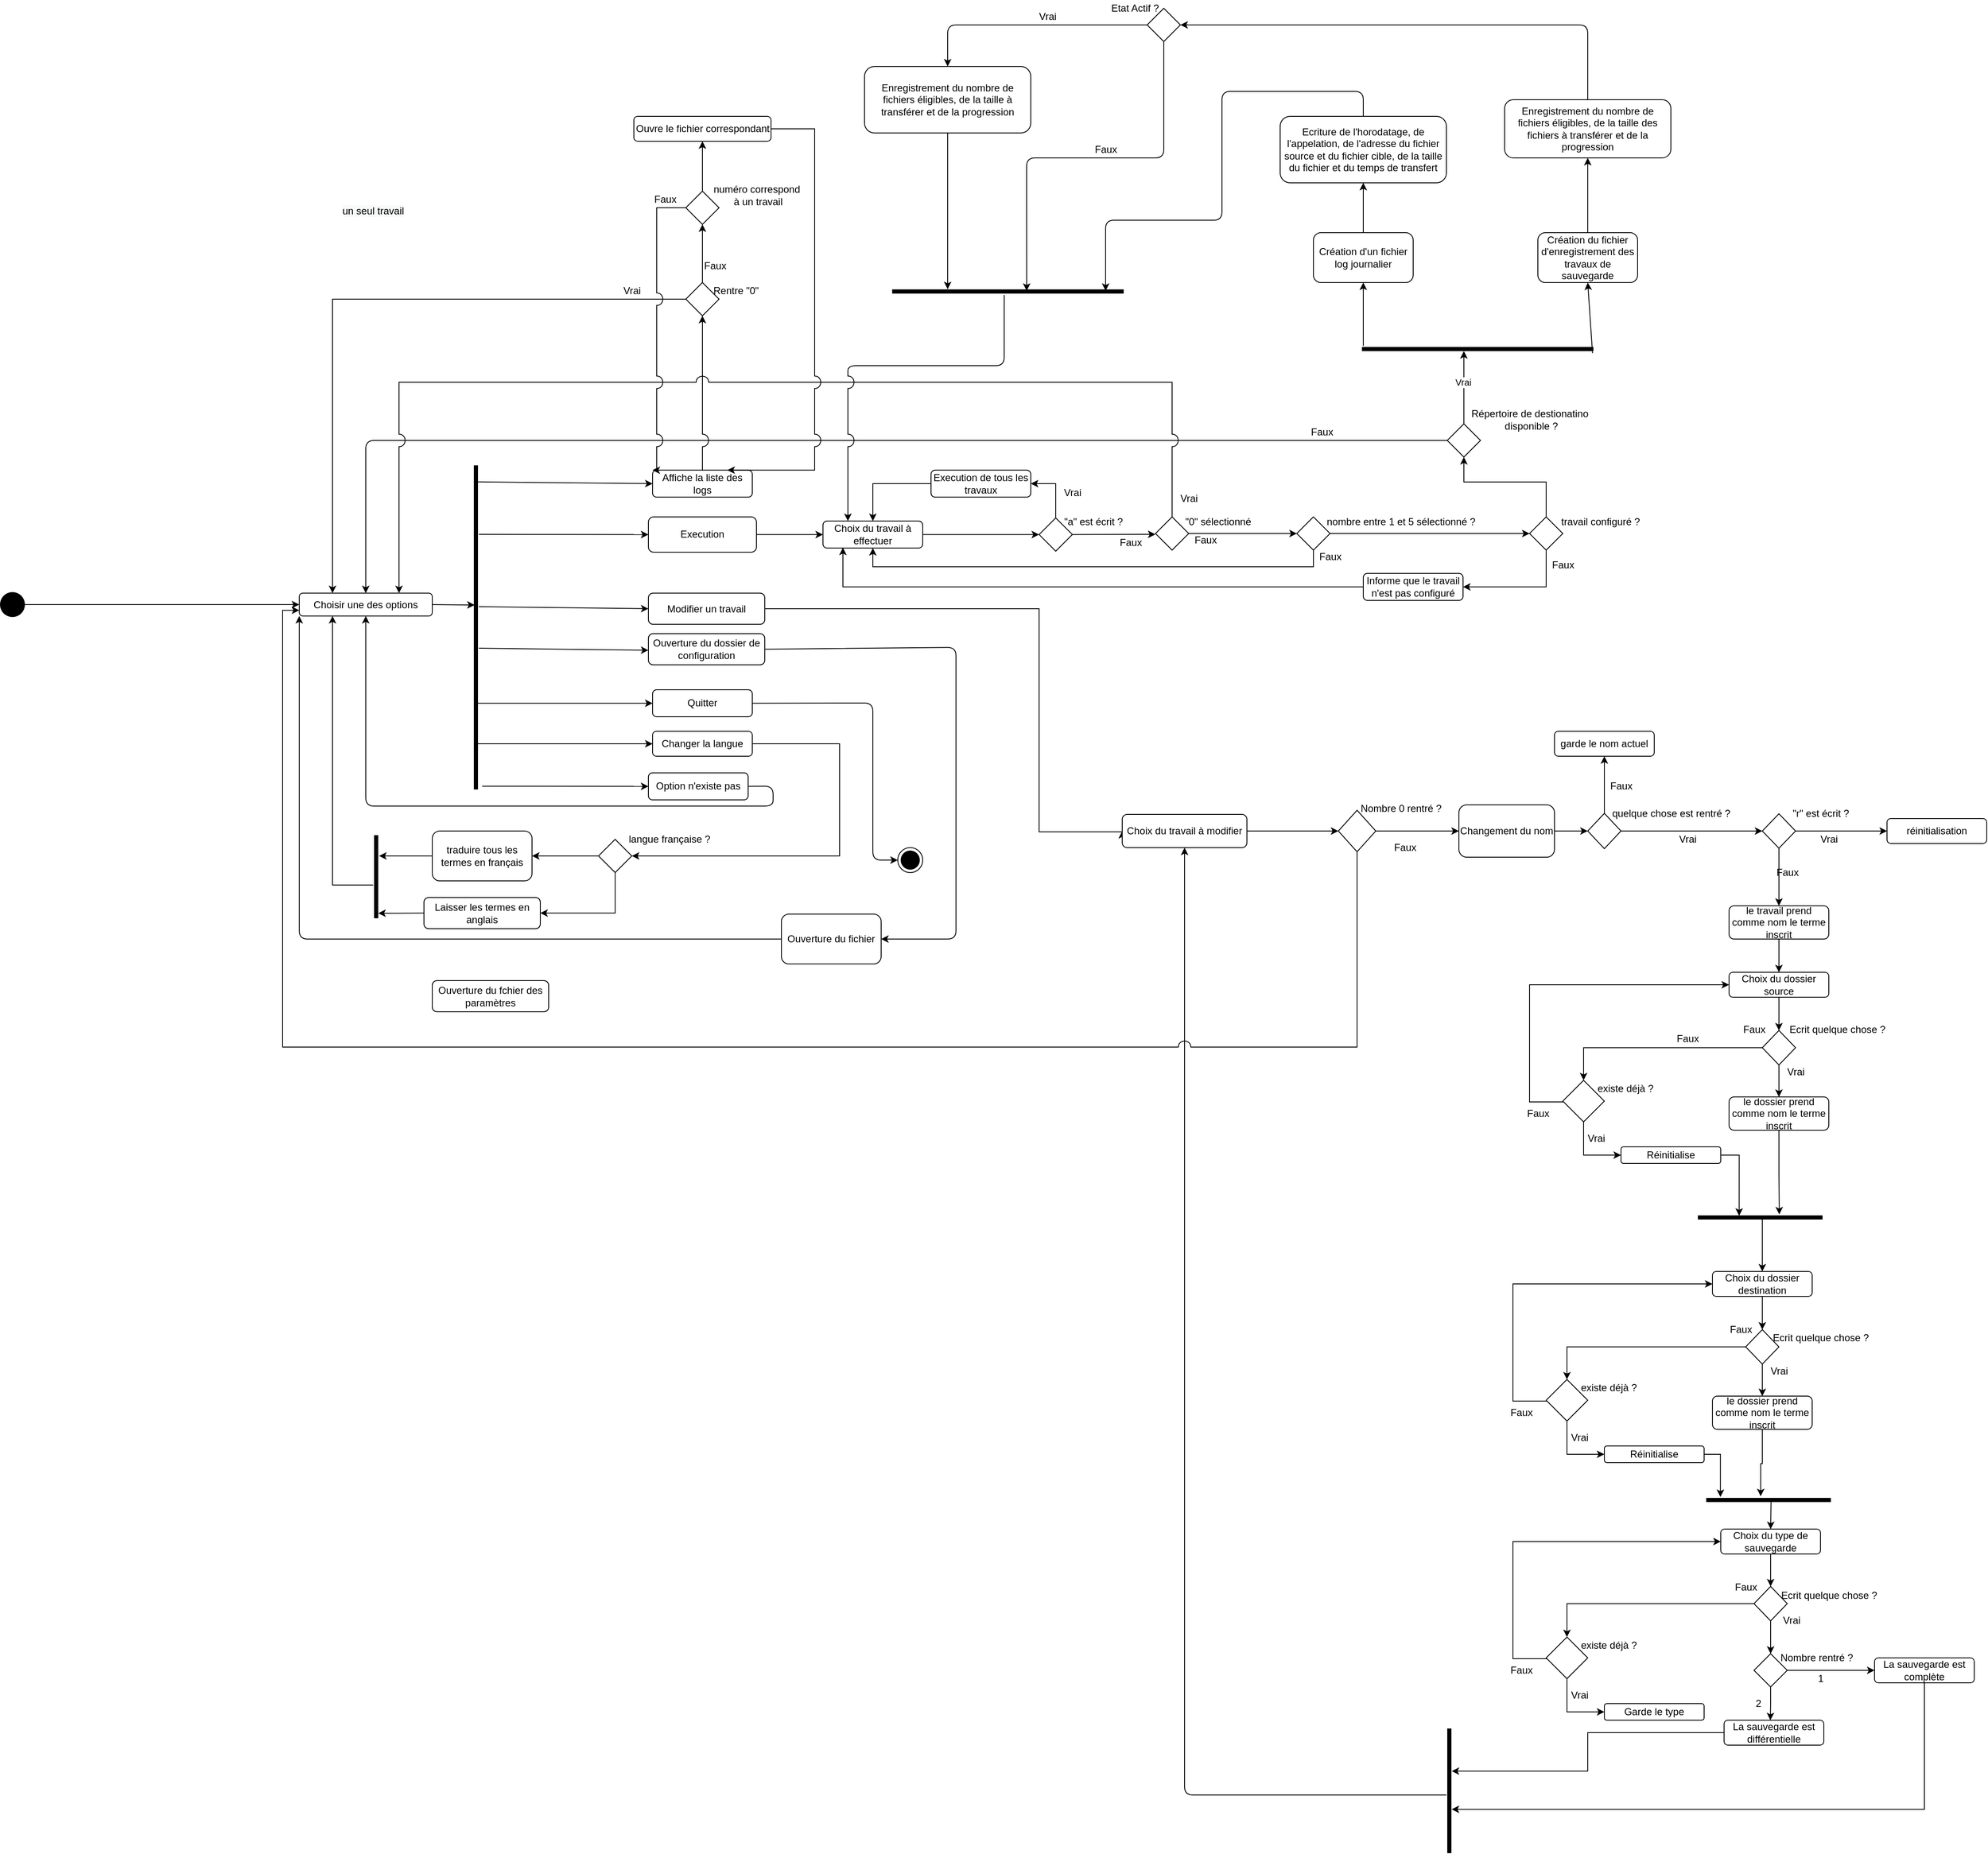 <mxfile version="13.9.9" type="device"><diagram id="Pqqq1iRG-9QUSBHrZ13n" name="Page-1"><mxGraphModel dx="1913" dy="1967" grid="1" gridSize="10" guides="1" tooltips="1" connect="1" arrows="1" fold="1" page="1" pageScale="1" pageWidth="827" pageHeight="1169" math="0" shadow="0"><root><mxCell id="0"/><mxCell id="1" parent="0"/><mxCell id="pSCI7zslac95Q4Fa9Zxy-1" value="" style="ellipse;fillColor=#000000;strokeColor=none;" parent="1" vertex="1"><mxGeometry x="-540" y="632.5" width="30" height="30" as="geometry"/></mxCell><mxCell id="pSCI7zslac95Q4Fa9Zxy-10" value="" style="endArrow=classic;html=1;entryX=0;entryY=0.5;entryDx=0;entryDy=0;" parent="1" target="pSCI7zslac95Q4Fa9Zxy-12" edge="1"><mxGeometry width="50" height="50" relative="1" as="geometry"><mxPoint x="36" y="563" as="sourcePoint"/><mxPoint x="510" y="605" as="targetPoint"/></mxGeometry></mxCell><mxCell id="pSCI7zslac95Q4Fa9Zxy-11" value="" style="endArrow=classic;html=1;entryX=0;entryY=0.5;entryDx=0;entryDy=0;" parent="1" target="pSCI7zslac95Q4Fa9Zxy-14" edge="1"><mxGeometry width="50" height="50" relative="1" as="geometry"><mxPoint x="36" y="650" as="sourcePoint"/><mxPoint x="507" y="685" as="targetPoint"/></mxGeometry></mxCell><mxCell id="pSCI7zslac95Q4Fa9Zxy-12" value="Execution" style="rounded=1;whiteSpace=wrap;html=1;" parent="1" vertex="1"><mxGeometry x="240" y="542" width="130" height="42.5" as="geometry"/></mxCell><mxCell id="h0o9yH025k7sp3rtmuv4-20" style="edgeStyle=orthogonalEdgeStyle;rounded=0;orthogonalLoop=1;jettySize=auto;html=1;entryX=0;entryY=0.5;entryDx=0;entryDy=0;" parent="1" source="pSCI7zslac95Q4Fa9Zxy-14" target="pSCI7zslac95Q4Fa9Zxy-15" edge="1"><mxGeometry relative="1" as="geometry"><Array as="points"><mxPoint x="710" y="653"/><mxPoint x="710" y="921"/></Array></mxGeometry></mxCell><mxCell id="pSCI7zslac95Q4Fa9Zxy-14" value="Modifier un travail" style="rounded=1;whiteSpace=wrap;html=1;" parent="1" vertex="1"><mxGeometry x="240" y="633.75" width="140" height="37.5" as="geometry"/></mxCell><mxCell id="h0o9yH025k7sp3rtmuv4-125" style="edgeStyle=orthogonalEdgeStyle;rounded=0;orthogonalLoop=1;jettySize=auto;html=1;entryX=0;entryY=0.5;entryDx=0;entryDy=0;" parent="1" source="pSCI7zslac95Q4Fa9Zxy-15" target="h0o9yH025k7sp3rtmuv4-123" edge="1"><mxGeometry relative="1" as="geometry"/></mxCell><mxCell id="pSCI7zslac95Q4Fa9Zxy-15" value="Choix du travail à modifier" style="rounded=1;whiteSpace=wrap;html=1;" parent="1" vertex="1"><mxGeometry x="810" y="900" width="150" height="40" as="geometry"/></mxCell><mxCell id="pSCI7zslac95Q4Fa9Zxy-23" value="" style="rhombus;whiteSpace=wrap;html=1;" parent="1" vertex="1"><mxGeometry x="840" y="-70" width="40" height="40" as="geometry"/></mxCell><mxCell id="pSCI7zslac95Q4Fa9Zxy-25" value="Etat Actif ?" style="text;html=1;align=center;verticalAlign=middle;resizable=0;points=[];autosize=1;" parent="1" vertex="1"><mxGeometry x="790" y="-80" width="70" height="20" as="geometry"/></mxCell><mxCell id="pSCI7zslac95Q4Fa9Zxy-26" value="" style="endArrow=classic;html=1;exitX=0.5;exitY=1;exitDx=0;exitDy=0;entryX=0.352;entryY=0.419;entryDx=0;entryDy=0;entryPerimeter=0;" parent="1" source="pSCI7zslac95Q4Fa9Zxy-23" target="h0o9yH025k7sp3rtmuv4-165" edge="1"><mxGeometry width="50" height="50" relative="1" as="geometry"><mxPoint x="590" y="380" as="sourcePoint"/><mxPoint x="695" y="170" as="targetPoint"/><Array as="points"><mxPoint x="860" y="110"/><mxPoint x="695" y="110"/></Array></mxGeometry></mxCell><mxCell id="pSCI7zslac95Q4Fa9Zxy-28" value="Création du fichier d'enregistrement des travaux de sauvegarde" style="rounded=1;whiteSpace=wrap;html=1;" parent="1" vertex="1"><mxGeometry x="1310" y="200" width="120" height="60" as="geometry"/></mxCell><mxCell id="pSCI7zslac95Q4Fa9Zxy-32" value="Enregistrement du nombre de fichiers éligibles, de la taille des fichiers à transférer et de la progression" style="rounded=1;whiteSpace=wrap;html=1;" parent="1" vertex="1"><mxGeometry x="1270" y="40" width="200" height="70" as="geometry"/></mxCell><mxCell id="pSCI7zslac95Q4Fa9Zxy-35" value="Création d'un fichier log journalier" style="rounded=1;whiteSpace=wrap;html=1;" parent="1" vertex="1"><mxGeometry x="1040" y="200" width="120" height="60" as="geometry"/></mxCell><mxCell id="pSCI7zslac95Q4Fa9Zxy-37" value="Ecriture de l'horodatage, de l'appelation, de l'adresse du fichier source et du fichier cible, de la taille du fichier et du temps de transfert" style="rounded=1;whiteSpace=wrap;html=1;" parent="1" vertex="1"><mxGeometry x="1000" y="60" width="200" height="80" as="geometry"/></mxCell><mxCell id="rXF3hH0OfseFt2itm7GK-2" value="" style="rhombus;whiteSpace=wrap;html=1;" parent="1" vertex="1"><mxGeometry x="1201" y="430" width="40" height="40" as="geometry"/></mxCell><mxCell id="rXF3hH0OfseFt2itm7GK-3" value="Répertoire de destionatino&lt;br&gt;&amp;nbsp;disponible ?" style="text;html=1;align=center;verticalAlign=middle;resizable=0;points=[];autosize=1;" parent="1" vertex="1"><mxGeometry x="1220" y="410" width="160" height="30" as="geometry"/></mxCell><mxCell id="rXF3hH0OfseFt2itm7GK-4" value="" style="endArrow=classic;html=1;exitX=0.5;exitY=0;exitDx=0;exitDy=0;" parent="1" source="rXF3hH0OfseFt2itm7GK-2" target="Z3g2OC04NOFplPZjzpFf-6" edge="1"><mxGeometry width="50" height="50" relative="1" as="geometry"><mxPoint x="1090" y="380" as="sourcePoint"/><mxPoint x="1221" y="330" as="targetPoint"/><Array as="points"><mxPoint x="1221" y="380"/></Array></mxGeometry></mxCell><mxCell id="rXF3hH0OfseFt2itm7GK-5" value="Vrai&lt;br&gt;" style="edgeLabel;html=1;align=center;verticalAlign=middle;resizable=0;points=[];" parent="rXF3hH0OfseFt2itm7GK-4" vertex="1" connectable="0"><mxGeometry x="-0.096" y="1" relative="1" as="geometry"><mxPoint y="-11" as="offset"/></mxGeometry></mxCell><mxCell id="rXF3hH0OfseFt2itm7GK-6" value="" style="endArrow=classic;html=1;entryX=0.5;entryY=0;entryDx=0;entryDy=0;exitX=0;exitY=0.5;exitDx=0;exitDy=0;" parent="1" source="rXF3hH0OfseFt2itm7GK-2" target="2zeeoTgWEDxm7dNyPJ4--5" edge="1"><mxGeometry width="50" height="50" relative="1" as="geometry"><mxPoint x="1100" y="450" as="sourcePoint"/><mxPoint x="1090" y="270" as="targetPoint"/><Array as="points"><mxPoint x="960" y="450"/><mxPoint x="-100" y="450"/></Array></mxGeometry></mxCell><mxCell id="rXF3hH0OfseFt2itm7GK-8" value="Faux" style="text;html=1;align=center;verticalAlign=middle;resizable=0;points=[];autosize=1;" parent="1" vertex="1"><mxGeometry x="1030" y="430" width="40" height="20" as="geometry"/></mxCell><mxCell id="2zeeoTgWEDxm7dNyPJ4--4" value="" style="html=1;points=[];perimeter=orthogonalPerimeter;fillColor=#000000;strokeColor=none;" parent="1" vertex="1"><mxGeometry x="30" y="480" width="5" height="390" as="geometry"/></mxCell><mxCell id="2zeeoTgWEDxm7dNyPJ4--5" value="Choisir une des options" style="rounded=1;whiteSpace=wrap;html=1;" parent="1" vertex="1"><mxGeometry x="-180" y="633.75" width="160" height="27.5" as="geometry"/></mxCell><mxCell id="2zeeoTgWEDxm7dNyPJ4--6" value="" style="endArrow=classic;html=1;exitX=1;exitY=0.5;exitDx=0;exitDy=0;entryX=0;entryY=0.5;entryDx=0;entryDy=0;" parent="1" source="pSCI7zslac95Q4Fa9Zxy-1" target="2zeeoTgWEDxm7dNyPJ4--5" edge="1"><mxGeometry width="50" height="50" relative="1" as="geometry"><mxPoint x="-310.0" y="647.5" as="sourcePoint"/><mxPoint x="-420" y="657.5" as="targetPoint"/><Array as="points"/></mxGeometry></mxCell><mxCell id="2zeeoTgWEDxm7dNyPJ4--9" value="" style="endArrow=classic;html=1;exitX=1;exitY=0.5;exitDx=0;exitDy=0;" parent="1" source="2zeeoTgWEDxm7dNyPJ4--5" edge="1"><mxGeometry width="50" height="50" relative="1" as="geometry"><mxPoint x="-300" y="657.5" as="sourcePoint"/><mxPoint x="31" y="648" as="targetPoint"/><Array as="points"/></mxGeometry></mxCell><mxCell id="h0o9yH025k7sp3rtmuv4-9" style="edgeStyle=orthogonalEdgeStyle;rounded=0;orthogonalLoop=1;jettySize=auto;html=1;entryX=1;entryY=0.5;entryDx=0;entryDy=0;" parent="1" source="2zeeoTgWEDxm7dNyPJ4--10" target="h0o9yH025k7sp3rtmuv4-12" edge="1"><mxGeometry relative="1" as="geometry"><mxPoint x="460" y="940" as="targetPoint"/><Array as="points"><mxPoint x="470" y="815"/><mxPoint x="470" y="950"/></Array></mxGeometry></mxCell><mxCell id="2zeeoTgWEDxm7dNyPJ4--10" value="Changer la langue" style="rounded=1;whiteSpace=wrap;html=1;" parent="1" vertex="1"><mxGeometry x="245" y="800" width="120" height="30" as="geometry"/></mxCell><mxCell id="2zeeoTgWEDxm7dNyPJ4--11" value="" style="endArrow=classic;html=1;entryX=0;entryY=0.5;entryDx=0;entryDy=0;" parent="1" source="2zeeoTgWEDxm7dNyPJ4--4" target="2zeeoTgWEDxm7dNyPJ4--10" edge="1"><mxGeometry width="50" height="50" relative="1" as="geometry"><mxPoint x="36" y="759.5" as="sourcePoint"/><mxPoint x="260" y="759.5" as="targetPoint"/></mxGeometry></mxCell><mxCell id="2zeeoTgWEDxm7dNyPJ4--12" value="" style="ellipse;html=1;shape=endState;fillColor=#000000;strokeColor=#000000;" parent="1" vertex="1"><mxGeometry x="540" y="940" width="30" height="30" as="geometry"/></mxCell><mxCell id="h0o9yH025k7sp3rtmuv4-168" style="edgeStyle=orthogonalEdgeStyle;rounded=0;jumpStyle=arc;jumpSize=15;orthogonalLoop=1;jettySize=auto;html=1;entryX=0.5;entryY=1;entryDx=0;entryDy=0;" parent="1" source="2zeeoTgWEDxm7dNyPJ4--14" target="h0o9yH025k7sp3rtmuv4-169" edge="1"><mxGeometry relative="1" as="geometry"><mxPoint x="305" y="330" as="targetPoint"/></mxGeometry></mxCell><mxCell id="2zeeoTgWEDxm7dNyPJ4--14" value="Affiche la liste des logs" style="rounded=1;whiteSpace=wrap;html=1;" parent="1" vertex="1"><mxGeometry x="245" y="485.75" width="120" height="32.5" as="geometry"/></mxCell><mxCell id="2zeeoTgWEDxm7dNyPJ4--15" value="" style="endArrow=classic;html=1;exitX=1;exitY=0.051;exitDx=0;exitDy=0;exitPerimeter=0;entryX=0;entryY=0.5;entryDx=0;entryDy=0;" parent="1" source="2zeeoTgWEDxm7dNyPJ4--4" target="2zeeoTgWEDxm7dNyPJ4--14" edge="1"><mxGeometry width="50" height="50" relative="1" as="geometry"><mxPoint x="60" y="480" as="sourcePoint"/><mxPoint x="250" y="506" as="targetPoint"/></mxGeometry></mxCell><mxCell id="2zeeoTgWEDxm7dNyPJ4--16" value="Quitter" style="rounded=1;whiteSpace=wrap;html=1;" parent="1" vertex="1"><mxGeometry x="245" y="750" width="120" height="32.5" as="geometry"/></mxCell><mxCell id="2zeeoTgWEDxm7dNyPJ4--17" value="" style="endArrow=classic;html=1;entryX=0;entryY=0.5;entryDx=0;entryDy=0;" parent="1" source="2zeeoTgWEDxm7dNyPJ4--4" target="2zeeoTgWEDxm7dNyPJ4--16" edge="1"><mxGeometry width="50" height="50" relative="1" as="geometry"><mxPoint x="46" y="660" as="sourcePoint"/><mxPoint x="245" y="668.75" as="targetPoint"/></mxGeometry></mxCell><mxCell id="ECWKXX1cyewEBqcnCBlq-2" value="" style="endArrow=classic;html=1;exitX=1;exitY=0.5;exitDx=0;exitDy=0;entryX=0;entryY=0.5;entryDx=0;entryDy=0;" parent="1" source="pSCI7zslac95Q4Fa9Zxy-12" target="h0o9yH025k7sp3rtmuv4-137" edge="1"><mxGeometry width="50" height="50" relative="1" as="geometry"><mxPoint x="550" y="600" as="sourcePoint"/><mxPoint x="440" y="562" as="targetPoint"/></mxGeometry></mxCell><mxCell id="ECWKXX1cyewEBqcnCBlq-8" value="" style="endArrow=classic;html=1;exitX=1;exitY=0.5;exitDx=0;exitDy=0;" parent="1" source="Z3g2OC04NOFplPZjzpFf-1" edge="1"><mxGeometry width="50" height="50" relative="1" as="geometry"><mxPoint x="580" y="615" as="sourcePoint"/><mxPoint x="850" y="563" as="targetPoint"/><Array as="points"><mxPoint x="840" y="563"/></Array></mxGeometry></mxCell><mxCell id="ECWKXX1cyewEBqcnCBlq-16" value="" style="endArrow=classic;html=1;exitX=1;exitY=0.5;exitDx=0;exitDy=0;" parent="1" source="2zeeoTgWEDxm7dNyPJ4--16" edge="1"><mxGeometry width="50" height="50" relative="1" as="geometry"><mxPoint x="380" y="805" as="sourcePoint"/><mxPoint x="540" y="955" as="targetPoint"/><Array as="points"><mxPoint x="510" y="766"/><mxPoint x="510" y="920"/><mxPoint x="510" y="955"/></Array></mxGeometry></mxCell><mxCell id="h0o9yH025k7sp3rtmuv4-140" style="edgeStyle=orthogonalEdgeStyle;rounded=0;jumpStyle=arc;jumpSize=15;orthogonalLoop=1;jettySize=auto;html=1;entryX=1;entryY=0.5;entryDx=0;entryDy=0;" parent="1" source="Z3g2OC04NOFplPZjzpFf-1" target="h0o9yH025k7sp3rtmuv4-139" edge="1"><mxGeometry relative="1" as="geometry"><Array as="points"><mxPoint x="730" y="502"/></Array></mxGeometry></mxCell><mxCell id="Z3g2OC04NOFplPZjzpFf-1" value="" style="rhombus;whiteSpace=wrap;html=1;" parent="1" vertex="1"><mxGeometry x="710" y="543.25" width="40" height="40" as="geometry"/></mxCell><mxCell id="Z3g2OC04NOFplPZjzpFf-2" value="&lt;span style=&quot;color: rgb(0, 0, 0); font-family: helvetica; font-size: 12px; font-style: normal; font-weight: 400; letter-spacing: normal; text-align: center; text-indent: 0px; text-transform: none; word-spacing: 0px; background-color: rgb(248, 249, 250); display: inline; float: none;&quot;&gt;un seul travail&lt;/span&gt;" style="text;whiteSpace=wrap;html=1;" parent="1" vertex="1"><mxGeometry x="-130" y="160" width="100" height="30" as="geometry"/></mxCell><mxCell id="Z3g2OC04NOFplPZjzpFf-3" value="&lt;span&gt;&quot;a&quot; est écrit ?&lt;/span&gt;" style="text;html=1;align=center;verticalAlign=middle;resizable=0;points=[];autosize=1;" parent="1" vertex="1"><mxGeometry x="730" y="538.25" width="90" height="20" as="geometry"/></mxCell><mxCell id="Z3g2OC04NOFplPZjzpFf-4" value="Vrai" style="text;html=1;align=center;verticalAlign=middle;resizable=0;points=[];autosize=1;" parent="1" vertex="1"><mxGeometry x="730" y="502.5" width="40" height="20" as="geometry"/></mxCell><mxCell id="Z3g2OC04NOFplPZjzpFf-5" value="Faux" style="text;html=1;align=center;verticalAlign=middle;resizable=0;points=[];autosize=1;" parent="1" vertex="1"><mxGeometry x="800" y="563.25" width="40" height="20" as="geometry"/></mxCell><mxCell id="Z3g2OC04NOFplPZjzpFf-6" value="" style="html=1;points=[];perimeter=orthogonalPerimeter;fillColor=#000000;strokeColor=none;rotation=90;" parent="1" vertex="1"><mxGeometry x="1235.11" y="200.74" width="5" height="278.52" as="geometry"/></mxCell><mxCell id="Z3g2OC04NOFplPZjzpFf-7" value="" style="endArrow=classic;html=1;entryX=0.5;entryY=1;entryDx=0;entryDy=0;exitX=-0.301;exitY=0.994;exitDx=0;exitDy=0;exitPerimeter=0;" parent="1" source="Z3g2OC04NOFplPZjzpFf-6" target="pSCI7zslac95Q4Fa9Zxy-35" edge="1"><mxGeometry width="50" height="50" relative="1" as="geometry"><mxPoint x="1059" y="344" as="sourcePoint"/><mxPoint x="1281" y="164.5" as="targetPoint"/><Array as="points"/></mxGeometry></mxCell><mxCell id="Z3g2OC04NOFplPZjzpFf-9" value="" style="endArrow=classic;html=1;entryX=0.5;entryY=1;entryDx=0;entryDy=0;exitX=0.5;exitY=0;exitDx=0;exitDy=0;" parent="1" source="pSCI7zslac95Q4Fa9Zxy-35" target="pSCI7zslac95Q4Fa9Zxy-37" edge="1"><mxGeometry width="50" height="50" relative="1" as="geometry"><mxPoint x="1186.025" y="190" as="sourcePoint"/><mxPoint x="1186" y="110" as="targetPoint"/><Array as="points"/></mxGeometry></mxCell><mxCell id="Z3g2OC04NOFplPZjzpFf-10" value="" style="endArrow=classic;html=1;entryX=0.5;entryY=1;entryDx=0;entryDy=0;exitX=1.5;exitY=0.004;exitDx=0;exitDy=0;exitPerimeter=0;" parent="1" source="Z3g2OC04NOFplPZjzpFf-6" target="pSCI7zslac95Q4Fa9Zxy-28" edge="1"><mxGeometry width="50" height="50" relative="1" as="geometry"><mxPoint x="1370" y="336" as="sourcePoint"/><mxPoint x="1381.63" y="230" as="targetPoint"/><Array as="points"/></mxGeometry></mxCell><mxCell id="Z3g2OC04NOFplPZjzpFf-11" value="" style="endArrow=classic;html=1;exitX=0.5;exitY=0;exitDx=0;exitDy=0;entryX=0.5;entryY=1;entryDx=0;entryDy=0;" parent="1" source="pSCI7zslac95Q4Fa9Zxy-28" target="pSCI7zslac95Q4Fa9Zxy-32" edge="1"><mxGeometry width="50" height="50" relative="1" as="geometry"><mxPoint x="1220" y="280" as="sourcePoint"/><mxPoint x="1270" y="230" as="targetPoint"/></mxGeometry></mxCell><mxCell id="Z3g2OC04NOFplPZjzpFf-13" value="" style="endArrow=classic;html=1;exitX=0.5;exitY=0;exitDx=0;exitDy=0;entryX=1;entryY=0.5;entryDx=0;entryDy=0;" parent="1" source="pSCI7zslac95Q4Fa9Zxy-32" target="pSCI7zslac95Q4Fa9Zxy-23" edge="1"><mxGeometry width="50" height="50" relative="1" as="geometry"><mxPoint x="860" y="-5" as="sourcePoint"/><mxPoint x="860" y="-95" as="targetPoint"/><Array as="points"><mxPoint x="1370" y="-50"/></Array></mxGeometry></mxCell><mxCell id="Z3g2OC04NOFplPZjzpFf-14" value="" style="endArrow=classic;html=1;exitX=0;exitY=0.5;exitDx=0;exitDy=0;entryX=0.5;entryY=0;entryDx=0;entryDy=0;" parent="1" source="pSCI7zslac95Q4Fa9Zxy-23" target="Z3g2OC04NOFplPZjzpFf-15" edge="1"><mxGeometry width="50" height="50" relative="1" as="geometry"><mxPoint x="590" y="30" as="sourcePoint"/><mxPoint x="590" y="30" as="targetPoint"/><Array as="points"><mxPoint x="600" y="-50"/></Array></mxGeometry></mxCell><mxCell id="Z3g2OC04NOFplPZjzpFf-15" value="Enregistrement du nombre de fichiers éligibles, de la taille à transférer et de la progression" style="rounded=1;whiteSpace=wrap;html=1;" parent="1" vertex="1"><mxGeometry x="500" width="200" height="80" as="geometry"/></mxCell><mxCell id="Z3g2OC04NOFplPZjzpFf-18" value="Vrai" style="text;html=1;align=center;verticalAlign=middle;resizable=0;points=[];autosize=1;" parent="1" vertex="1"><mxGeometry x="700" y="-70" width="40" height="20" as="geometry"/></mxCell><mxCell id="Z3g2OC04NOFplPZjzpFf-19" value="Faux" style="text;html=1;align=center;verticalAlign=middle;resizable=0;points=[];autosize=1;" parent="1" vertex="1"><mxGeometry x="770" y="90" width="40" height="20" as="geometry"/></mxCell><mxCell id="Z3g2OC04NOFplPZjzpFf-20" value="" style="endArrow=classic;html=1;entryX=0.352;entryY=0.078;entryDx=0;entryDy=0;exitX=0.5;exitY=0;exitDx=0;exitDy=0;entryPerimeter=0;" parent="1" source="pSCI7zslac95Q4Fa9Zxy-37" target="h0o9yH025k7sp3rtmuv4-165" edge="1"><mxGeometry width="50" height="50" relative="1" as="geometry"><mxPoint x="830" y="215" as="sourcePoint"/><mxPoint x="710" y="185" as="targetPoint"/><Array as="points"><mxPoint x="1100" y="30"/><mxPoint x="930" y="30"/><mxPoint x="930" y="185"/><mxPoint x="790" y="185"/></Array></mxGeometry></mxCell><mxCell id="Z3g2OC04NOFplPZjzpFf-21" value="" style="endArrow=classic;html=1;exitX=0.5;exitY=1;exitDx=0;exitDy=0;" parent="1" source="Z3g2OC04NOFplPZjzpFf-15" edge="1"><mxGeometry width="50" height="50" relative="1" as="geometry"><mxPoint x="660" y="280" as="sourcePoint"/><mxPoint x="600" y="268" as="targetPoint"/><Array as="points"/></mxGeometry></mxCell><mxCell id="h0o9yH025k7sp3rtmuv4-1" value="Ouverture du fichier" style="rounded=1;whiteSpace=wrap;html=1;" parent="1" vertex="1"><mxGeometry x="400" y="1020" width="120" height="60" as="geometry"/></mxCell><mxCell id="h0o9yH025k7sp3rtmuv4-2" value="" style="endArrow=classic;html=1;entryX=1;entryY=0.5;entryDx=0;entryDy=0;exitX=1;exitY=0.5;exitDx=0;exitDy=0;" parent="1" source="h0o9yH025k7sp3rtmuv4-4" target="h0o9yH025k7sp3rtmuv4-1" edge="1"><mxGeometry width="50" height="50" relative="1" as="geometry"><mxPoint x="460" y="699" as="sourcePoint"/><mxPoint x="250" y="662.5" as="targetPoint"/><Array as="points"><mxPoint x="610" y="699"/><mxPoint x="610" y="1050"/></Array></mxGeometry></mxCell><mxCell id="h0o9yH025k7sp3rtmuv4-3" value="" style="endArrow=classic;html=1;entryX=0;entryY=1;entryDx=0;entryDy=0;exitX=0;exitY=0.5;exitDx=0;exitDy=0;" parent="1" source="h0o9yH025k7sp3rtmuv4-1" target="2zeeoTgWEDxm7dNyPJ4--5" edge="1"><mxGeometry width="50" height="50" relative="1" as="geometry"><mxPoint x="-60" y="1020.82" as="sourcePoint"/><mxPoint x="155" y="1020" as="targetPoint"/><Array as="points"><mxPoint x="350" y="1050"/><mxPoint x="-180" y="1050"/></Array></mxGeometry></mxCell><mxCell id="h0o9yH025k7sp3rtmuv4-4" value="Ouverture du dossier de configuration" style="rounded=1;whiteSpace=wrap;html=1;" parent="1" vertex="1"><mxGeometry x="240" y="682.5" width="140" height="37.5" as="geometry"/></mxCell><mxCell id="h0o9yH025k7sp3rtmuv4-5" value="" style="endArrow=classic;html=1;entryX=0;entryY=0.5;entryDx=0;entryDy=0;" parent="1" edge="1"><mxGeometry width="50" height="50" relative="1" as="geometry"><mxPoint x="36" y="700" as="sourcePoint"/><mxPoint x="240" y="702.5" as="targetPoint"/></mxGeometry></mxCell><mxCell id="h0o9yH025k7sp3rtmuv4-6" value="" style="endArrow=classic;html=1;entryX=0;entryY=0.5;entryDx=0;entryDy=0;exitX=2;exitY=0.99;exitDx=0;exitDy=0;exitPerimeter=0;" parent="1" source="2zeeoTgWEDxm7dNyPJ4--4" target="h0o9yH025k7sp3rtmuv4-7" edge="1"><mxGeometry width="50" height="50" relative="1" as="geometry"><mxPoint y="870" as="sourcePoint"/><mxPoint x="215" y="870" as="targetPoint"/></mxGeometry></mxCell><mxCell id="h0o9yH025k7sp3rtmuv4-7" value="Option n'existe pas" style="rounded=1;whiteSpace=wrap;html=1;" parent="1" vertex="1"><mxGeometry x="240" y="850" width="120" height="32.5" as="geometry"/></mxCell><mxCell id="h0o9yH025k7sp3rtmuv4-8" value="" style="endArrow=classic;html=1;exitX=1;exitY=0.5;exitDx=0;exitDy=0;entryX=0.5;entryY=1;entryDx=0;entryDy=0;" parent="1" source="h0o9yH025k7sp3rtmuv4-7" target="2zeeoTgWEDxm7dNyPJ4--5" edge="1"><mxGeometry width="50" height="50" relative="1" as="geometry"><mxPoint x="20" y="830" as="sourcePoint"/><mxPoint x="70" y="780" as="targetPoint"/><Array as="points"><mxPoint x="390" y="866"/><mxPoint x="390" y="890"/><mxPoint x="-100" y="890"/></Array></mxGeometry></mxCell><mxCell id="h0o9yH025k7sp3rtmuv4-11" value="Ouverture du fchier des paramètres" style="rounded=1;whiteSpace=wrap;html=1;" parent="1" vertex="1"><mxGeometry x="-20" y="1100" width="140" height="37.5" as="geometry"/></mxCell><mxCell id="h0o9yH025k7sp3rtmuv4-15" style="edgeStyle=orthogonalEdgeStyle;rounded=0;orthogonalLoop=1;jettySize=auto;html=1;entryX=1;entryY=0.5;entryDx=0;entryDy=0;" parent="1" source="h0o9yH025k7sp3rtmuv4-12" target="h0o9yH025k7sp3rtmuv4-14" edge="1"><mxGeometry relative="1" as="geometry"/></mxCell><mxCell id="h0o9yH025k7sp3rtmuv4-17" style="edgeStyle=orthogonalEdgeStyle;rounded=0;orthogonalLoop=1;jettySize=auto;html=1;entryX=1;entryY=0.5;entryDx=0;entryDy=0;" parent="1" source="h0o9yH025k7sp3rtmuv4-12" target="h0o9yH025k7sp3rtmuv4-16" edge="1"><mxGeometry relative="1" as="geometry"><Array as="points"><mxPoint x="200" y="1019"/></Array></mxGeometry></mxCell><mxCell id="h0o9yH025k7sp3rtmuv4-12" value="" style="rhombus;whiteSpace=wrap;html=1;" parent="1" vertex="1"><mxGeometry x="180" y="930" width="40" height="40" as="geometry"/></mxCell><mxCell id="h0o9yH025k7sp3rtmuv4-13" value="langue française ?" style="text;html=1;align=center;verticalAlign=middle;resizable=0;points=[];autosize=1;" parent="1" vertex="1"><mxGeometry x="210" y="920" width="110" height="20" as="geometry"/></mxCell><mxCell id="h0o9yH025k7sp3rtmuv4-135" style="edgeStyle=orthogonalEdgeStyle;rounded=0;jumpStyle=arc;jumpSize=15;orthogonalLoop=1;jettySize=auto;html=1;entryX=-0.2;entryY=0.75;entryDx=0;entryDy=0;entryPerimeter=0;" parent="1" source="h0o9yH025k7sp3rtmuv4-14" target="h0o9yH025k7sp3rtmuv4-131" edge="1"><mxGeometry relative="1" as="geometry"/></mxCell><mxCell id="h0o9yH025k7sp3rtmuv4-14" value="traduire tous les termes en français" style="rounded=1;whiteSpace=wrap;html=1;" parent="1" vertex="1"><mxGeometry x="-20" y="920" width="120" height="60" as="geometry"/></mxCell><mxCell id="h0o9yH025k7sp3rtmuv4-134" style="edgeStyle=orthogonalEdgeStyle;rounded=0;jumpStyle=arc;jumpSize=15;orthogonalLoop=1;jettySize=auto;html=1;entryX=0;entryY=0.06;entryDx=0;entryDy=0;entryPerimeter=0;" parent="1" source="h0o9yH025k7sp3rtmuv4-16" target="h0o9yH025k7sp3rtmuv4-131" edge="1"><mxGeometry relative="1" as="geometry"/></mxCell><mxCell id="h0o9yH025k7sp3rtmuv4-16" value="Laisser les termes en anglais" style="rounded=1;whiteSpace=wrap;html=1;" parent="1" vertex="1"><mxGeometry x="-30" y="1000" width="140" height="37.5" as="geometry"/></mxCell><mxCell id="h0o9yH025k7sp3rtmuv4-22" value="Changement du nom" style="rounded=1;whiteSpace=wrap;html=1;" parent="1" vertex="1"><mxGeometry x="1215" y="888.5" width="115" height="63" as="geometry"/></mxCell><mxCell id="h0o9yH025k7sp3rtmuv4-28" style="edgeStyle=orthogonalEdgeStyle;rounded=0;orthogonalLoop=1;jettySize=auto;html=1;" parent="1" source="h0o9yH025k7sp3rtmuv4-24" target="h0o9yH025k7sp3rtmuv4-25" edge="1"><mxGeometry relative="1" as="geometry"/></mxCell><mxCell id="h0o9yH025k7sp3rtmuv4-29" style="edgeStyle=orthogonalEdgeStyle;rounded=0;orthogonalLoop=1;jettySize=auto;html=1;" parent="1" source="h0o9yH025k7sp3rtmuv4-24" edge="1"><mxGeometry relative="1" as="geometry"><mxPoint x="1390" y="830" as="targetPoint"/></mxGeometry></mxCell><mxCell id="h0o9yH025k7sp3rtmuv4-24" value="" style="rhombus;whiteSpace=wrap;html=1;" parent="1" vertex="1"><mxGeometry x="1370" y="898.75" width="40" height="42.5" as="geometry"/></mxCell><mxCell id="h0o9yH025k7sp3rtmuv4-34" style="edgeStyle=orthogonalEdgeStyle;rounded=0;orthogonalLoop=1;jettySize=auto;html=1;entryX=0.5;entryY=0;entryDx=0;entryDy=0;" parent="1" source="h0o9yH025k7sp3rtmuv4-25" target="h0o9yH025k7sp3rtmuv4-39" edge="1"><mxGeometry relative="1" as="geometry"><mxPoint x="1600" y="830" as="targetPoint"/></mxGeometry></mxCell><mxCell id="h0o9yH025k7sp3rtmuv4-35" style="edgeStyle=orthogonalEdgeStyle;rounded=0;orthogonalLoop=1;jettySize=auto;html=1;entryX=0;entryY=0.5;entryDx=0;entryDy=0;" parent="1" source="h0o9yH025k7sp3rtmuv4-25" target="h0o9yH025k7sp3rtmuv4-36" edge="1"><mxGeometry relative="1" as="geometry"><mxPoint x="1740" y="920" as="targetPoint"/></mxGeometry></mxCell><mxCell id="h0o9yH025k7sp3rtmuv4-25" value="" style="rhombus;whiteSpace=wrap;html=1;" parent="1" vertex="1"><mxGeometry x="1580" y="899.25" width="40" height="41.5" as="geometry"/></mxCell><mxCell id="h0o9yH025k7sp3rtmuv4-26" value="" style="endArrow=classic;html=1;exitX=1;exitY=0.5;exitDx=0;exitDy=0;" parent="1" source="h0o9yH025k7sp3rtmuv4-22" target="h0o9yH025k7sp3rtmuv4-24" edge="1"><mxGeometry width="50" height="50" relative="1" as="geometry"><mxPoint x="1150" y="800" as="sourcePoint"/><mxPoint x="1200" y="750" as="targetPoint"/></mxGeometry></mxCell><mxCell id="h0o9yH025k7sp3rtmuv4-27" value="quelque chose est rentré ?" style="text;html=1;align=center;verticalAlign=middle;resizable=0;points=[];autosize=1;" parent="1" vertex="1"><mxGeometry x="1390" y="888.5" width="160" height="20" as="geometry"/></mxCell><mxCell id="h0o9yH025k7sp3rtmuv4-30" value="garde le nom actuel" style="rounded=1;whiteSpace=wrap;html=1;" parent="1" vertex="1"><mxGeometry x="1330" y="800" width="120" height="30" as="geometry"/></mxCell><mxCell id="h0o9yH025k7sp3rtmuv4-31" value="Vrai" style="text;html=1;align=center;verticalAlign=middle;resizable=0;points=[];autosize=1;" parent="1" vertex="1"><mxGeometry x="1470" y="920" width="40" height="20" as="geometry"/></mxCell><mxCell id="h0o9yH025k7sp3rtmuv4-32" value="Faux" style="text;html=1;align=center;verticalAlign=middle;resizable=0;points=[];autosize=1;" parent="1" vertex="1"><mxGeometry x="1390" y="856.25" width="40" height="20" as="geometry"/></mxCell><mxCell id="h0o9yH025k7sp3rtmuv4-33" value="&quot;r&quot; est écrit ?" style="text;html=1;align=center;verticalAlign=middle;resizable=0;points=[];autosize=1;" parent="1" vertex="1"><mxGeometry x="1610" y="888.5" width="80" height="20" as="geometry"/></mxCell><mxCell id="h0o9yH025k7sp3rtmuv4-36" value="réinitialisation" style="rounded=1;whiteSpace=wrap;html=1;" parent="1" vertex="1"><mxGeometry x="1730" y="905" width="120" height="30" as="geometry"/></mxCell><mxCell id="h0o9yH025k7sp3rtmuv4-37" value="Vrai" style="text;html=1;align=center;verticalAlign=middle;resizable=0;points=[];autosize=1;" parent="1" vertex="1"><mxGeometry x="1640" y="920" width="40" height="20" as="geometry"/></mxCell><mxCell id="h0o9yH025k7sp3rtmuv4-39" value="le travail prend comme nom le terme inscrit" style="rounded=1;whiteSpace=wrap;html=1;" parent="1" vertex="1"><mxGeometry x="1540" y="1010" width="120" height="40" as="geometry"/></mxCell><mxCell id="h0o9yH025k7sp3rtmuv4-40" value="Faux" style="text;html=1;align=center;verticalAlign=middle;resizable=0;points=[];autosize=1;" parent="1" vertex="1"><mxGeometry x="1590" y="960" width="40" height="20" as="geometry"/></mxCell><mxCell id="h0o9yH025k7sp3rtmuv4-41" style="edgeStyle=orthogonalEdgeStyle;rounded=0;orthogonalLoop=1;jettySize=auto;html=1;exitX=0.5;exitY=1;exitDx=0;exitDy=0;entryX=0.5;entryY=0;entryDx=0;entryDy=0;" parent="1" source="h0o9yH025k7sp3rtmuv4-39" target="h0o9yH025k7sp3rtmuv4-42" edge="1"><mxGeometry relative="1" as="geometry"><mxPoint x="1600" y="1130" as="targetPoint"/><mxPoint x="1400" y="908.75" as="sourcePoint"/><Array as="points"/></mxGeometry></mxCell><mxCell id="h0o9yH025k7sp3rtmuv4-42" value="Choix du dossier source" style="rounded=1;whiteSpace=wrap;html=1;" parent="1" vertex="1"><mxGeometry x="1540" y="1090" width="120" height="30" as="geometry"/></mxCell><mxCell id="h0o9yH025k7sp3rtmuv4-56" style="edgeStyle=orthogonalEdgeStyle;rounded=0;orthogonalLoop=1;jettySize=auto;html=1;entryX=0.5;entryY=0;entryDx=0;entryDy=0;" parent="1" source="h0o9yH025k7sp3rtmuv4-43" target="h0o9yH025k7sp3rtmuv4-55" edge="1"><mxGeometry relative="1" as="geometry"/></mxCell><mxCell id="h0o9yH025k7sp3rtmuv4-43" value="" style="rhombus;whiteSpace=wrap;html=1;" parent="1" vertex="1"><mxGeometry x="1580" y="1160" width="40" height="41.5" as="geometry"/></mxCell><mxCell id="h0o9yH025k7sp3rtmuv4-44" value="" style="endArrow=classic;html=1;exitX=0.5;exitY=1;exitDx=0;exitDy=0;entryX=0.5;entryY=0;entryDx=0;entryDy=0;" parent="1" source="h0o9yH025k7sp3rtmuv4-42" target="h0o9yH025k7sp3rtmuv4-43" edge="1"><mxGeometry width="50" height="50" relative="1" as="geometry"><mxPoint x="1230" y="970" as="sourcePoint"/><mxPoint x="1280" y="920" as="targetPoint"/></mxGeometry></mxCell><mxCell id="h0o9yH025k7sp3rtmuv4-54" style="edgeStyle=orthogonalEdgeStyle;rounded=0;orthogonalLoop=1;jettySize=auto;html=1;entryX=0.5;entryY=0;entryDx=0;entryDy=0;exitX=0;exitY=0.5;exitDx=0;exitDy=0;" parent="1" source="h0o9yH025k7sp3rtmuv4-43" target="h0o9yH025k7sp3rtmuv4-46" edge="1"><mxGeometry relative="1" as="geometry"><mxPoint x="1440" y="1179.75" as="sourcePoint"/></mxGeometry></mxCell><mxCell id="h0o9yH025k7sp3rtmuv4-48" style="edgeStyle=orthogonalEdgeStyle;rounded=0;orthogonalLoop=1;jettySize=auto;html=1;entryX=0;entryY=0.5;entryDx=0;entryDy=0;" parent="1" source="h0o9yH025k7sp3rtmuv4-46" target="h0o9yH025k7sp3rtmuv4-42" edge="1"><mxGeometry relative="1" as="geometry"><Array as="points"><mxPoint x="1300" y="1246"/><mxPoint x="1300" y="1105"/></Array></mxGeometry></mxCell><mxCell id="h0o9yH025k7sp3rtmuv4-51" style="edgeStyle=orthogonalEdgeStyle;rounded=0;orthogonalLoop=1;jettySize=auto;html=1;entryX=0;entryY=0.5;entryDx=0;entryDy=0;" parent="1" source="h0o9yH025k7sp3rtmuv4-46" target="h0o9yH025k7sp3rtmuv4-50" edge="1"><mxGeometry relative="1" as="geometry"><Array as="points"><mxPoint x="1365" y="1310"/></Array></mxGeometry></mxCell><mxCell id="h0o9yH025k7sp3rtmuv4-46" value="" style="rhombus;whiteSpace=wrap;html=1;" parent="1" vertex="1"><mxGeometry x="1340" y="1220" width="50" height="50" as="geometry"/></mxCell><mxCell id="h0o9yH025k7sp3rtmuv4-47" value="existe déjà ?" style="text;html=1;align=center;verticalAlign=middle;resizable=0;points=[];autosize=1;" parent="1" vertex="1"><mxGeometry x="1375" y="1220" width="80" height="20" as="geometry"/></mxCell><mxCell id="h0o9yH025k7sp3rtmuv4-49" value="Faux" style="text;html=1;align=center;verticalAlign=middle;resizable=0;points=[];autosize=1;" parent="1" vertex="1"><mxGeometry x="1290" y="1250" width="40" height="20" as="geometry"/></mxCell><mxCell id="h0o9yH025k7sp3rtmuv4-59" style="edgeStyle=orthogonalEdgeStyle;rounded=0;orthogonalLoop=1;jettySize=auto;html=1;exitX=1;exitY=0.5;exitDx=0;exitDy=0;entryX=0.1;entryY=0.669;entryDx=0;entryDy=0;entryPerimeter=0;" parent="1" source="h0o9yH025k7sp3rtmuv4-50" target="h0o9yH025k7sp3rtmuv4-58" edge="1"><mxGeometry relative="1" as="geometry"/></mxCell><mxCell id="h0o9yH025k7sp3rtmuv4-50" value="Réinitialise" style="rounded=1;whiteSpace=wrap;html=1;" parent="1" vertex="1"><mxGeometry x="1410" y="1300" width="120" height="20" as="geometry"/></mxCell><mxCell id="h0o9yH025k7sp3rtmuv4-52" value="Vrai" style="text;html=1;align=center;verticalAlign=middle;resizable=0;points=[];autosize=1;" parent="1" vertex="1"><mxGeometry x="1360" y="1280" width="40" height="20" as="geometry"/></mxCell><mxCell id="h0o9yH025k7sp3rtmuv4-60" style="edgeStyle=orthogonalEdgeStyle;rounded=0;orthogonalLoop=1;jettySize=auto;html=1;entryX=-0.233;entryY=0.347;entryDx=0;entryDy=0;entryPerimeter=0;" parent="1" source="h0o9yH025k7sp3rtmuv4-55" target="h0o9yH025k7sp3rtmuv4-58" edge="1"><mxGeometry relative="1" as="geometry"><Array as="points"/></mxGeometry></mxCell><mxCell id="h0o9yH025k7sp3rtmuv4-55" value="le dossier prend comme nom le terme inscrit" style="rounded=1;whiteSpace=wrap;html=1;" parent="1" vertex="1"><mxGeometry x="1540" y="1240" width="120" height="40" as="geometry"/></mxCell><mxCell id="h0o9yH025k7sp3rtmuv4-58" value="" style="html=1;points=[];perimeter=orthogonalPerimeter;fillColor=#000000;strokeColor=none;rotation=90;" parent="1" vertex="1"><mxGeometry x="1575" y="1310" width="5" height="150" as="geometry"/></mxCell><mxCell id="h0o9yH025k7sp3rtmuv4-61" value="Choix du dossier destination" style="rounded=1;whiteSpace=wrap;html=1;" parent="1" vertex="1"><mxGeometry x="1520" y="1450" width="120" height="30" as="geometry"/></mxCell><mxCell id="h0o9yH025k7sp3rtmuv4-63" style="edgeStyle=orthogonalEdgeStyle;rounded=0;orthogonalLoop=1;jettySize=auto;html=1;entryX=0.5;entryY=0;entryDx=0;entryDy=0;" parent="1" source="h0o9yH025k7sp3rtmuv4-64" target="h0o9yH025k7sp3rtmuv4-75" edge="1"><mxGeometry relative="1" as="geometry"/></mxCell><mxCell id="h0o9yH025k7sp3rtmuv4-64" value="" style="rhombus;whiteSpace=wrap;html=1;" parent="1" vertex="1"><mxGeometry x="1560" y="1520" width="40" height="41.5" as="geometry"/></mxCell><mxCell id="h0o9yH025k7sp3rtmuv4-65" value="" style="endArrow=classic;html=1;exitX=0.5;exitY=1;exitDx=0;exitDy=0;entryX=0.5;entryY=0;entryDx=0;entryDy=0;" parent="1" source="h0o9yH025k7sp3rtmuv4-61" target="h0o9yH025k7sp3rtmuv4-64" edge="1"><mxGeometry width="50" height="50" relative="1" as="geometry"><mxPoint x="1210" y="1330" as="sourcePoint"/><mxPoint x="1260" y="1280" as="targetPoint"/></mxGeometry></mxCell><mxCell id="h0o9yH025k7sp3rtmuv4-66" style="edgeStyle=orthogonalEdgeStyle;rounded=0;orthogonalLoop=1;jettySize=auto;html=1;entryX=0.5;entryY=0;entryDx=0;entryDy=0;exitX=0;exitY=0.5;exitDx=0;exitDy=0;" parent="1" source="h0o9yH025k7sp3rtmuv4-64" target="h0o9yH025k7sp3rtmuv4-70" edge="1"><mxGeometry relative="1" as="geometry"><mxPoint x="1420" y="1539.75" as="sourcePoint"/></mxGeometry></mxCell><mxCell id="h0o9yH025k7sp3rtmuv4-68" style="edgeStyle=orthogonalEdgeStyle;rounded=0;orthogonalLoop=1;jettySize=auto;html=1;entryX=0;entryY=0.5;entryDx=0;entryDy=0;" parent="1" source="h0o9yH025k7sp3rtmuv4-70" target="h0o9yH025k7sp3rtmuv4-61" edge="1"><mxGeometry relative="1" as="geometry"><Array as="points"><mxPoint x="1280" y="1606"/><mxPoint x="1280" y="1465"/></Array></mxGeometry></mxCell><mxCell id="h0o9yH025k7sp3rtmuv4-69" style="edgeStyle=orthogonalEdgeStyle;rounded=0;orthogonalLoop=1;jettySize=auto;html=1;entryX=0;entryY=0.5;entryDx=0;entryDy=0;" parent="1" source="h0o9yH025k7sp3rtmuv4-70" target="h0o9yH025k7sp3rtmuv4-73" edge="1"><mxGeometry relative="1" as="geometry"><Array as="points"><mxPoint x="1345" y="1670"/></Array></mxGeometry></mxCell><mxCell id="h0o9yH025k7sp3rtmuv4-70" value="" style="rhombus;whiteSpace=wrap;html=1;" parent="1" vertex="1"><mxGeometry x="1320" y="1580" width="50" height="50" as="geometry"/></mxCell><mxCell id="h0o9yH025k7sp3rtmuv4-71" value="existe déjà ?" style="text;html=1;align=center;verticalAlign=middle;resizable=0;points=[];autosize=1;" parent="1" vertex="1"><mxGeometry x="1355" y="1580" width="80" height="20" as="geometry"/></mxCell><mxCell id="h0o9yH025k7sp3rtmuv4-72" value="Faux" style="text;html=1;align=center;verticalAlign=middle;resizable=0;points=[];autosize=1;" parent="1" vertex="1"><mxGeometry x="1270" y="1610" width="40" height="20" as="geometry"/></mxCell><mxCell id="h0o9yH025k7sp3rtmuv4-93" style="edgeStyle=orthogonalEdgeStyle;rounded=0;orthogonalLoop=1;jettySize=auto;html=1;entryX=-0.233;entryY=0.886;entryDx=0;entryDy=0;entryPerimeter=0;" parent="1" source="h0o9yH025k7sp3rtmuv4-73" target="h0o9yH025k7sp3rtmuv4-92" edge="1"><mxGeometry relative="1" as="geometry"><Array as="points"><mxPoint x="1530" y="1670"/></Array></mxGeometry></mxCell><mxCell id="h0o9yH025k7sp3rtmuv4-73" value="Réinitialise" style="rounded=1;whiteSpace=wrap;html=1;" parent="1" vertex="1"><mxGeometry x="1390" y="1660" width="120" height="20" as="geometry"/></mxCell><mxCell id="h0o9yH025k7sp3rtmuv4-74" value="Vrai" style="text;html=1;align=center;verticalAlign=middle;resizable=0;points=[];autosize=1;" parent="1" vertex="1"><mxGeometry x="1340" y="1640" width="40" height="20" as="geometry"/></mxCell><mxCell id="h0o9yH025k7sp3rtmuv4-94" style="edgeStyle=orthogonalEdgeStyle;rounded=0;orthogonalLoop=1;jettySize=auto;html=1;entryX=-0.4;entryY=0.563;entryDx=0;entryDy=0;entryPerimeter=0;" parent="1" source="h0o9yH025k7sp3rtmuv4-75" target="h0o9yH025k7sp3rtmuv4-92" edge="1"><mxGeometry relative="1" as="geometry"><Array as="points"/></mxGeometry></mxCell><mxCell id="h0o9yH025k7sp3rtmuv4-75" value="le dossier prend comme nom le terme inscrit" style="rounded=1;whiteSpace=wrap;html=1;" parent="1" vertex="1"><mxGeometry x="1520" y="1600" width="120" height="40" as="geometry"/></mxCell><mxCell id="h0o9yH025k7sp3rtmuv4-76" value="" style="endArrow=classic;html=1;entryX=0.5;entryY=0;entryDx=0;entryDy=0;" parent="1" source="h0o9yH025k7sp3rtmuv4-58" target="h0o9yH025k7sp3rtmuv4-61" edge="1"><mxGeometry width="50" height="50" relative="1" as="geometry"><mxPoint x="1510" y="1470" as="sourcePoint"/><mxPoint x="1560" y="1420" as="targetPoint"/></mxGeometry></mxCell><mxCell id="h0o9yH025k7sp3rtmuv4-77" value="Choix du type de sauvegarde" style="rounded=1;whiteSpace=wrap;html=1;" parent="1" vertex="1"><mxGeometry x="1530" y="1760" width="120" height="30" as="geometry"/></mxCell><mxCell id="h0o9yH025k7sp3rtmuv4-79" style="edgeStyle=orthogonalEdgeStyle;rounded=0;orthogonalLoop=1;jettySize=auto;html=1;" parent="1" source="h0o9yH025k7sp3rtmuv4-80" edge="1"><mxGeometry relative="1" as="geometry"><mxPoint x="1590" y="1910" as="targetPoint"/></mxGeometry></mxCell><mxCell id="h0o9yH025k7sp3rtmuv4-80" value="" style="rhombus;whiteSpace=wrap;html=1;" parent="1" vertex="1"><mxGeometry x="1570" y="1829" width="40" height="41.5" as="geometry"/></mxCell><mxCell id="h0o9yH025k7sp3rtmuv4-81" value="" style="endArrow=classic;html=1;exitX=0.5;exitY=1;exitDx=0;exitDy=0;entryX=0.5;entryY=0;entryDx=0;entryDy=0;" parent="1" source="h0o9yH025k7sp3rtmuv4-77" target="h0o9yH025k7sp3rtmuv4-80" edge="1"><mxGeometry width="50" height="50" relative="1" as="geometry"><mxPoint x="1210" y="1640" as="sourcePoint"/><mxPoint x="1260" y="1590" as="targetPoint"/></mxGeometry></mxCell><mxCell id="h0o9yH025k7sp3rtmuv4-82" style="edgeStyle=orthogonalEdgeStyle;rounded=0;orthogonalLoop=1;jettySize=auto;html=1;entryX=0.5;entryY=0;entryDx=0;entryDy=0;exitX=0;exitY=0.5;exitDx=0;exitDy=0;" parent="1" source="h0o9yH025k7sp3rtmuv4-80" target="h0o9yH025k7sp3rtmuv4-86" edge="1"><mxGeometry relative="1" as="geometry"><mxPoint x="1420" y="1849.75" as="sourcePoint"/></mxGeometry></mxCell><mxCell id="h0o9yH025k7sp3rtmuv4-84" style="edgeStyle=orthogonalEdgeStyle;rounded=0;orthogonalLoop=1;jettySize=auto;html=1;entryX=0;entryY=0.5;entryDx=0;entryDy=0;" parent="1" source="h0o9yH025k7sp3rtmuv4-86" target="h0o9yH025k7sp3rtmuv4-77" edge="1"><mxGeometry relative="1" as="geometry"><Array as="points"><mxPoint x="1280" y="1916"/><mxPoint x="1280" y="1775"/></Array></mxGeometry></mxCell><mxCell id="h0o9yH025k7sp3rtmuv4-85" style="edgeStyle=orthogonalEdgeStyle;rounded=0;orthogonalLoop=1;jettySize=auto;html=1;entryX=0;entryY=0.5;entryDx=0;entryDy=0;" parent="1" source="h0o9yH025k7sp3rtmuv4-86" target="h0o9yH025k7sp3rtmuv4-89" edge="1"><mxGeometry relative="1" as="geometry"><Array as="points"><mxPoint x="1345" y="1980"/></Array></mxGeometry></mxCell><mxCell id="h0o9yH025k7sp3rtmuv4-86" value="" style="rhombus;whiteSpace=wrap;html=1;" parent="1" vertex="1"><mxGeometry x="1320" y="1890" width="50" height="50" as="geometry"/></mxCell><mxCell id="h0o9yH025k7sp3rtmuv4-87" value="existe déjà ?" style="text;html=1;align=center;verticalAlign=middle;resizable=0;points=[];autosize=1;" parent="1" vertex="1"><mxGeometry x="1355" y="1890" width="80" height="20" as="geometry"/></mxCell><mxCell id="h0o9yH025k7sp3rtmuv4-88" value="Faux" style="text;html=1;align=center;verticalAlign=middle;resizable=0;points=[];autosize=1;" parent="1" vertex="1"><mxGeometry x="1270" y="1920" width="40" height="20" as="geometry"/></mxCell><mxCell id="h0o9yH025k7sp3rtmuv4-89" value="Garde le type" style="rounded=1;whiteSpace=wrap;html=1;" parent="1" vertex="1"><mxGeometry x="1390" y="1970" width="120" height="20" as="geometry"/></mxCell><mxCell id="h0o9yH025k7sp3rtmuv4-90" value="Vrai" style="text;html=1;align=center;verticalAlign=middle;resizable=0;points=[];autosize=1;" parent="1" vertex="1"><mxGeometry x="1340" y="1950" width="40" height="20" as="geometry"/></mxCell><mxCell id="h0o9yH025k7sp3rtmuv4-92" value="" style="html=1;points=[];perimeter=orthogonalPerimeter;fillColor=#000000;strokeColor=none;rotation=90;" parent="1" vertex="1"><mxGeometry x="1585" y="1650" width="5" height="150" as="geometry"/></mxCell><mxCell id="h0o9yH025k7sp3rtmuv4-95" value="" style="endArrow=classic;html=1;exitX=0.933;exitY=0.48;exitDx=0;exitDy=0;exitPerimeter=0;entryX=0.5;entryY=0;entryDx=0;entryDy=0;" parent="1" source="h0o9yH025k7sp3rtmuv4-92" target="h0o9yH025k7sp3rtmuv4-77" edge="1"><mxGeometry width="50" height="50" relative="1" as="geometry"><mxPoint x="1510" y="1690" as="sourcePoint"/><mxPoint x="1560" y="1640" as="targetPoint"/></mxGeometry></mxCell><mxCell id="h0o9yH025k7sp3rtmuv4-97" style="edgeStyle=orthogonalEdgeStyle;rounded=0;orthogonalLoop=1;jettySize=auto;html=1;entryX=0;entryY=0.5;entryDx=0;entryDy=0;" parent="1" source="h0o9yH025k7sp3rtmuv4-96" target="h0o9yH025k7sp3rtmuv4-99" edge="1"><mxGeometry relative="1" as="geometry"><mxPoint x="1660" y="1930" as="targetPoint"/></mxGeometry></mxCell><mxCell id="h0o9yH025k7sp3rtmuv4-98" style="edgeStyle=orthogonalEdgeStyle;rounded=0;orthogonalLoop=1;jettySize=auto;html=1;exitX=0.5;exitY=1;exitDx=0;exitDy=0;" parent="1" source="h0o9yH025k7sp3rtmuv4-96" edge="1"><mxGeometry relative="1" as="geometry"><mxPoint x="1589.667" y="1990" as="targetPoint"/></mxGeometry></mxCell><mxCell id="h0o9yH025k7sp3rtmuv4-96" value="" style="rhombus;whiteSpace=wrap;html=1;" parent="1" vertex="1"><mxGeometry x="1570" y="1910" width="40" height="40" as="geometry"/></mxCell><mxCell id="h0o9yH025k7sp3rtmuv4-117" style="edgeStyle=orthogonalEdgeStyle;rounded=0;orthogonalLoop=1;jettySize=auto;html=1;entryX=-0.067;entryY=0.352;entryDx=0;entryDy=0;entryPerimeter=0;" parent="1" source="h0o9yH025k7sp3rtmuv4-99" target="h0o9yH025k7sp3rtmuv4-115" edge="1"><mxGeometry relative="1" as="geometry"><Array as="points"><mxPoint x="1775" y="2097"/></Array></mxGeometry></mxCell><mxCell id="h0o9yH025k7sp3rtmuv4-99" value="La sauvegarde est complète" style="rounded=1;whiteSpace=wrap;html=1;" parent="1" vertex="1"><mxGeometry x="1715" y="1915" width="120" height="30" as="geometry"/></mxCell><mxCell id="h0o9yH025k7sp3rtmuv4-116" style="edgeStyle=orthogonalEdgeStyle;rounded=0;orthogonalLoop=1;jettySize=auto;html=1;entryX=-0.067;entryY=0.658;entryDx=0;entryDy=0;entryPerimeter=0;" parent="1" source="h0o9yH025k7sp3rtmuv4-100" target="h0o9yH025k7sp3rtmuv4-115" edge="1"><mxGeometry relative="1" as="geometry"/></mxCell><mxCell id="h0o9yH025k7sp3rtmuv4-100" value="La sauvegarde est différentielle" style="rounded=1;whiteSpace=wrap;html=1;" parent="1" vertex="1"><mxGeometry x="1534" y="1990" width="120" height="30" as="geometry"/></mxCell><mxCell id="h0o9yH025k7sp3rtmuv4-101" value="Ecrit quelque chose ?" style="text;html=1;align=center;verticalAlign=middle;resizable=0;points=[];autosize=1;" parent="1" vertex="1"><mxGeometry x="1605" y="1149" width="130" height="20" as="geometry"/></mxCell><mxCell id="h0o9yH025k7sp3rtmuv4-102" value="Ecrit quelque chose ?" style="text;html=1;align=center;verticalAlign=middle;resizable=0;points=[];autosize=1;" parent="1" vertex="1"><mxGeometry x="1585" y="1520" width="130" height="20" as="geometry"/></mxCell><mxCell id="h0o9yH025k7sp3rtmuv4-103" value="Ecrit quelque chose ?" style="text;html=1;align=center;verticalAlign=middle;resizable=0;points=[];autosize=1;" parent="1" vertex="1"><mxGeometry x="1595" y="1830" width="130" height="20" as="geometry"/></mxCell><mxCell id="h0o9yH025k7sp3rtmuv4-104" value="Vrai" style="text;html=1;align=center;verticalAlign=middle;resizable=0;points=[];autosize=1;" parent="1" vertex="1"><mxGeometry x="1600" y="1200" width="40" height="20" as="geometry"/></mxCell><mxCell id="h0o9yH025k7sp3rtmuv4-105" value="Faux" style="text;html=1;align=center;verticalAlign=middle;resizable=0;points=[];autosize=1;" parent="1" vertex="1"><mxGeometry x="1470" y="1160" width="40" height="20" as="geometry"/></mxCell><mxCell id="h0o9yH025k7sp3rtmuv4-106" value="Vrai" style="text;html=1;align=center;verticalAlign=middle;resizable=0;points=[];autosize=1;" parent="1" vertex="1"><mxGeometry x="1580" y="1560" width="40" height="20" as="geometry"/></mxCell><mxCell id="h0o9yH025k7sp3rtmuv4-107" value="Vrai" style="text;html=1;align=center;verticalAlign=middle;resizable=0;points=[];autosize=1;" parent="1" vertex="1"><mxGeometry x="1595" y="1860" width="40" height="20" as="geometry"/></mxCell><mxCell id="h0o9yH025k7sp3rtmuv4-108" value="Faux" style="text;html=1;align=center;verticalAlign=middle;resizable=0;points=[];autosize=1;" parent="1" vertex="1"><mxGeometry x="1550" y="1149" width="40" height="20" as="geometry"/></mxCell><mxCell id="h0o9yH025k7sp3rtmuv4-109" value="Faux" style="text;html=1;align=center;verticalAlign=middle;resizable=0;points=[];autosize=1;" parent="1" vertex="1"><mxGeometry x="1534" y="1510" width="40" height="20" as="geometry"/></mxCell><mxCell id="h0o9yH025k7sp3rtmuv4-110" value="Faux" style="text;html=1;align=center;verticalAlign=middle;resizable=0;points=[];autosize=1;" parent="1" vertex="1"><mxGeometry x="1540" y="1820" width="40" height="20" as="geometry"/></mxCell><mxCell id="h0o9yH025k7sp3rtmuv4-111" value="Nombre rentré ?" style="text;html=1;align=center;verticalAlign=middle;resizable=0;points=[];autosize=1;" parent="1" vertex="1"><mxGeometry x="1595" y="1905" width="100" height="20" as="geometry"/></mxCell><mxCell id="h0o9yH025k7sp3rtmuv4-112" value="2" style="text;html=1;align=center;verticalAlign=middle;resizable=0;points=[];autosize=1;" parent="1" vertex="1"><mxGeometry x="1565" y="1960" width="20" height="20" as="geometry"/></mxCell><mxCell id="h0o9yH025k7sp3rtmuv4-113" value="1" style="text;html=1;align=center;verticalAlign=middle;resizable=0;points=[];autosize=1;" parent="1" vertex="1"><mxGeometry x="1640" y="1930" width="20" height="20" as="geometry"/></mxCell><mxCell id="h0o9yH025k7sp3rtmuv4-115" value="" style="html=1;points=[];perimeter=orthogonalPerimeter;fillColor=#000000;strokeColor=none;rotation=-180;" parent="1" vertex="1"><mxGeometry x="1201" y="2000" width="5" height="150" as="geometry"/></mxCell><mxCell id="h0o9yH025k7sp3rtmuv4-126" style="edgeStyle=orthogonalEdgeStyle;rounded=0;orthogonalLoop=1;jettySize=auto;html=1;entryX=0;entryY=0.5;entryDx=0;entryDy=0;" parent="1" source="h0o9yH025k7sp3rtmuv4-123" target="h0o9yH025k7sp3rtmuv4-22" edge="1"><mxGeometry relative="1" as="geometry"/></mxCell><mxCell id="h0o9yH025k7sp3rtmuv4-123" value="" style="rhombus;whiteSpace=wrap;html=1;" parent="1" vertex="1"><mxGeometry x="1070" y="895" width="45" height="50" as="geometry"/></mxCell><mxCell id="h0o9yH025k7sp3rtmuv4-124" value="Nombre 0 rentré ?" style="text;html=1;align=center;verticalAlign=middle;resizable=0;points=[];autosize=1;" parent="1" vertex="1"><mxGeometry x="1090" y="882.5" width="110" height="20" as="geometry"/></mxCell><mxCell id="h0o9yH025k7sp3rtmuv4-127" value="Faux&lt;br&gt;" style="text;html=1;align=center;verticalAlign=middle;resizable=0;points=[];autosize=1;" parent="1" vertex="1"><mxGeometry x="1130" y="930" width="40" height="20" as="geometry"/></mxCell><mxCell id="h0o9yH025k7sp3rtmuv4-118" value="" style="endArrow=classic;html=1;entryX=0.5;entryY=1;entryDx=0;entryDy=0;" parent="1" target="pSCI7zslac95Q4Fa9Zxy-15" edge="1"><mxGeometry width="50" height="50" relative="1" as="geometry"><mxPoint x="1200" y="2080" as="sourcePoint"/><mxPoint x="1540" y="1540" as="targetPoint"/><Array as="points"><mxPoint x="885" y="2080"/></Array></mxGeometry></mxCell><mxCell id="h0o9yH025k7sp3rtmuv4-128" style="edgeStyle=orthogonalEdgeStyle;rounded=0;orthogonalLoop=1;jettySize=auto;html=1;entryX=0;entryY=0.75;entryDx=0;entryDy=0;jumpStyle=arc;jumpSize=15;" parent="1" source="h0o9yH025k7sp3rtmuv4-123" target="2zeeoTgWEDxm7dNyPJ4--5" edge="1"><mxGeometry relative="1" as="geometry"><mxPoint x="1092.5" y="1015" as="targetPoint"/><Array as="points"><mxPoint x="1093" y="1180"/><mxPoint x="890" y="1180"/><mxPoint x="-200" y="1180"/><mxPoint x="-200" y="654"/></Array></mxGeometry></mxCell><mxCell id="h0o9yH025k7sp3rtmuv4-131" value="" style="html=1;points=[];perimeter=orthogonalPerimeter;fillColor=#000000;strokeColor=none;rotation=-180;" parent="1" vertex="1"><mxGeometry x="-90" y="925" width="5" height="100" as="geometry"/></mxCell><mxCell id="h0o9yH025k7sp3rtmuv4-136" style="edgeStyle=orthogonalEdgeStyle;rounded=0;jumpStyle=arc;jumpSize=15;orthogonalLoop=1;jettySize=auto;html=1;entryX=0.25;entryY=1;entryDx=0;entryDy=0;exitX=1.2;exitY=0.4;exitDx=0;exitDy=0;exitPerimeter=0;" parent="1" source="h0o9yH025k7sp3rtmuv4-131" target="2zeeoTgWEDxm7dNyPJ4--5" edge="1"><mxGeometry relative="1" as="geometry"><mxPoint x="-10" y="960" as="sourcePoint"/><mxPoint x="-74" y="960" as="targetPoint"/></mxGeometry></mxCell><mxCell id="h0o9yH025k7sp3rtmuv4-138" style="edgeStyle=orthogonalEdgeStyle;rounded=0;jumpStyle=arc;jumpSize=15;orthogonalLoop=1;jettySize=auto;html=1;exitX=1;exitY=0.5;exitDx=0;exitDy=0;entryX=0;entryY=0.5;entryDx=0;entryDy=0;" parent="1" source="h0o9yH025k7sp3rtmuv4-137" target="Z3g2OC04NOFplPZjzpFf-1" edge="1"><mxGeometry relative="1" as="geometry"/></mxCell><mxCell id="h0o9yH025k7sp3rtmuv4-137" value="Choix du travail à effectuer" style="rounded=1;whiteSpace=wrap;html=1;" parent="1" vertex="1"><mxGeometry x="450" y="547" width="120" height="32.5" as="geometry"/></mxCell><mxCell id="h0o9yH025k7sp3rtmuv4-141" style="edgeStyle=orthogonalEdgeStyle;rounded=0;jumpStyle=arc;jumpSize=15;orthogonalLoop=1;jettySize=auto;html=1;entryX=0.5;entryY=0;entryDx=0;entryDy=0;" parent="1" source="h0o9yH025k7sp3rtmuv4-139" target="h0o9yH025k7sp3rtmuv4-137" edge="1"><mxGeometry relative="1" as="geometry"/></mxCell><mxCell id="h0o9yH025k7sp3rtmuv4-139" value="Execution de tous les travaux" style="rounded=1;whiteSpace=wrap;html=1;" parent="1" vertex="1"><mxGeometry x="580" y="485.75" width="120" height="32.5" as="geometry"/></mxCell><mxCell id="h0o9yH025k7sp3rtmuv4-143" style="edgeStyle=orthogonalEdgeStyle;rounded=0;jumpStyle=arc;jumpSize=15;orthogonalLoop=1;jettySize=auto;html=1;exitX=0.5;exitY=0;exitDx=0;exitDy=0;entryX=0.75;entryY=0;entryDx=0;entryDy=0;" parent="1" source="h0o9yH025k7sp3rtmuv4-142" target="2zeeoTgWEDxm7dNyPJ4--5" edge="1"><mxGeometry relative="1" as="geometry"><Array as="points"><mxPoint x="870" y="380"/><mxPoint x="-60" y="380"/></Array></mxGeometry></mxCell><mxCell id="h0o9yH025k7sp3rtmuv4-150" style="edgeStyle=orthogonalEdgeStyle;rounded=0;jumpStyle=arc;jumpSize=15;orthogonalLoop=1;jettySize=auto;html=1;entryX=0;entryY=0.5;entryDx=0;entryDy=0;" parent="1" source="h0o9yH025k7sp3rtmuv4-142" target="h0o9yH025k7sp3rtmuv4-148" edge="1"><mxGeometry relative="1" as="geometry"/></mxCell><mxCell id="h0o9yH025k7sp3rtmuv4-142" value="" style="rhombus;whiteSpace=wrap;html=1;" parent="1" vertex="1"><mxGeometry x="850" y="542" width="40" height="40" as="geometry"/></mxCell><mxCell id="h0o9yH025k7sp3rtmuv4-144" value="&quot;0&quot; sélectionné" style="text;html=1;align=center;verticalAlign=middle;resizable=0;points=[];autosize=1;" parent="1" vertex="1"><mxGeometry x="880" y="538.25" width="90" height="20" as="geometry"/></mxCell><mxCell id="h0o9yH025k7sp3rtmuv4-145" value="Vrai" style="text;html=1;align=center;verticalAlign=middle;resizable=0;points=[];autosize=1;" parent="1" vertex="1"><mxGeometry x="870" y="510" width="40" height="20" as="geometry"/></mxCell><mxCell id="h0o9yH025k7sp3rtmuv4-149" style="edgeStyle=orthogonalEdgeStyle;rounded=0;jumpStyle=arc;jumpSize=15;orthogonalLoop=1;jettySize=auto;html=1;entryX=0.5;entryY=1;entryDx=0;entryDy=0;" parent="1" source="h0o9yH025k7sp3rtmuv4-148" target="h0o9yH025k7sp3rtmuv4-137" edge="1"><mxGeometry relative="1" as="geometry"><Array as="points"><mxPoint x="1040" y="602"/><mxPoint x="510" y="602"/></Array></mxGeometry></mxCell><mxCell id="h0o9yH025k7sp3rtmuv4-153" style="edgeStyle=orthogonalEdgeStyle;rounded=0;jumpStyle=arc;jumpSize=15;orthogonalLoop=1;jettySize=auto;html=1;entryX=0;entryY=0.5;entryDx=0;entryDy=0;" parent="1" source="h0o9yH025k7sp3rtmuv4-148" target="h0o9yH025k7sp3rtmuv4-154" edge="1"><mxGeometry relative="1" as="geometry"><mxPoint x="1280" y="562" as="targetPoint"/></mxGeometry></mxCell><mxCell id="h0o9yH025k7sp3rtmuv4-148" value="" style="rhombus;whiteSpace=wrap;html=1;" parent="1" vertex="1"><mxGeometry x="1020" y="542" width="40" height="40" as="geometry"/></mxCell><mxCell id="h0o9yH025k7sp3rtmuv4-151" value="nombre entre 1 et 5 sélectionné ?" style="text;html=1;align=center;verticalAlign=middle;resizable=0;points=[];autosize=1;" parent="1" vertex="1"><mxGeometry x="1050" y="538.25" width="190" height="20" as="geometry"/></mxCell><mxCell id="h0o9yH025k7sp3rtmuv4-152" value="Faux" style="text;html=1;align=center;verticalAlign=middle;resizable=0;points=[];autosize=1;" parent="1" vertex="1"><mxGeometry x="1040" y="579.5" width="40" height="20" as="geometry"/></mxCell><mxCell id="h0o9yH025k7sp3rtmuv4-162" style="edgeStyle=orthogonalEdgeStyle;rounded=0;jumpStyle=arc;jumpSize=15;orthogonalLoop=1;jettySize=auto;html=1;entryX=1;entryY=0.5;entryDx=0;entryDy=0;" parent="1" source="h0o9yH025k7sp3rtmuv4-154" target="h0o9yH025k7sp3rtmuv4-160" edge="1"><mxGeometry relative="1" as="geometry"><Array as="points"><mxPoint x="1320" y="626"/></Array></mxGeometry></mxCell><mxCell id="h0o9yH025k7sp3rtmuv4-164" style="edgeStyle=orthogonalEdgeStyle;rounded=0;jumpStyle=arc;jumpSize=15;orthogonalLoop=1;jettySize=auto;html=1;entryX=0.5;entryY=1;entryDx=0;entryDy=0;" parent="1" source="h0o9yH025k7sp3rtmuv4-154" target="rXF3hH0OfseFt2itm7GK-2" edge="1"><mxGeometry relative="1" as="geometry"><Array as="points"><mxPoint x="1320" y="500"/><mxPoint x="1221" y="500"/></Array></mxGeometry></mxCell><mxCell id="h0o9yH025k7sp3rtmuv4-154" value="" style="rhombus;whiteSpace=wrap;html=1;" parent="1" vertex="1"><mxGeometry x="1300" y="542" width="40" height="40" as="geometry"/></mxCell><mxCell id="h0o9yH025k7sp3rtmuv4-156" value="travail configuré ?" style="text;html=1;align=center;verticalAlign=middle;resizable=0;points=[];autosize=1;" parent="1" vertex="1"><mxGeometry x="1330" y="538.25" width="110" height="20" as="geometry"/></mxCell><mxCell id="h0o9yH025k7sp3rtmuv4-161" style="edgeStyle=orthogonalEdgeStyle;rounded=0;jumpStyle=arc;jumpSize=15;orthogonalLoop=1;jettySize=auto;html=1;entryX=0.2;entryY=0.985;entryDx=0;entryDy=0;entryPerimeter=0;" parent="1" source="h0o9yH025k7sp3rtmuv4-160" target="h0o9yH025k7sp3rtmuv4-137" edge="1"><mxGeometry relative="1" as="geometry"/></mxCell><mxCell id="h0o9yH025k7sp3rtmuv4-160" value="Informe que le travail n'est pas configuré" style="rounded=1;whiteSpace=wrap;html=1;" parent="1" vertex="1"><mxGeometry x="1100" y="610" width="120" height="32.5" as="geometry"/></mxCell><mxCell id="h0o9yH025k7sp3rtmuv4-163" value="Faux" style="text;html=1;align=center;verticalAlign=middle;resizable=0;points=[];autosize=1;" parent="1" vertex="1"><mxGeometry x="1320" y="590" width="40" height="20" as="geometry"/></mxCell><mxCell id="h0o9yH025k7sp3rtmuv4-165" value="" style="html=1;points=[];perimeter=orthogonalPerimeter;fillColor=#000000;strokeColor=none;rotation=90;" parent="1" vertex="1"><mxGeometry x="670.0" y="131.48" width="5" height="278.52" as="geometry"/></mxCell><mxCell id="h0o9yH025k7sp3rtmuv4-166" value="" style="endArrow=classic;html=1;exitX=1.352;exitY=0.516;exitDx=0;exitDy=0;exitPerimeter=0;entryX=0.25;entryY=0;entryDx=0;entryDy=0;jumpStyle=arc;jumpSize=15;" parent="1" source="h0o9yH025k7sp3rtmuv4-165" target="h0o9yH025k7sp3rtmuv4-137" edge="1"><mxGeometry width="50" height="50" relative="1" as="geometry"><mxPoint x="330" y="340" as="sourcePoint"/><mxPoint x="380" y="290" as="targetPoint"/><Array as="points"><mxPoint x="668" y="360"/><mxPoint x="480" y="360"/></Array></mxGeometry></mxCell><mxCell id="h0o9yH025k7sp3rtmuv4-167" value="Faux" style="text;html=1;align=center;verticalAlign=middle;resizable=0;points=[];autosize=1;" parent="1" vertex="1"><mxGeometry x="890" y="560" width="40" height="20" as="geometry"/></mxCell><mxCell id="h0o9yH025k7sp3rtmuv4-171" style="edgeStyle=orthogonalEdgeStyle;rounded=0;jumpStyle=arc;jumpSize=15;orthogonalLoop=1;jettySize=auto;html=1;" parent="1" source="h0o9yH025k7sp3rtmuv4-169" edge="1"><mxGeometry relative="1" as="geometry"><mxPoint x="305" y="190" as="targetPoint"/></mxGeometry></mxCell><mxCell id="h0o9yH025k7sp3rtmuv4-174" style="edgeStyle=orthogonalEdgeStyle;rounded=0;jumpStyle=arc;jumpSize=15;orthogonalLoop=1;jettySize=auto;html=1;entryX=0.25;entryY=0;entryDx=0;entryDy=0;" parent="1" source="h0o9yH025k7sp3rtmuv4-169" target="2zeeoTgWEDxm7dNyPJ4--5" edge="1"><mxGeometry relative="1" as="geometry"/></mxCell><mxCell id="h0o9yH025k7sp3rtmuv4-169" value="" style="rhombus;whiteSpace=wrap;html=1;" parent="1" vertex="1"><mxGeometry x="285" y="260" width="40" height="40" as="geometry"/></mxCell><mxCell id="h0o9yH025k7sp3rtmuv4-170" value="Rentre &quot;0&quot;" style="text;html=1;align=center;verticalAlign=middle;resizable=0;points=[];autosize=1;" parent="1" vertex="1"><mxGeometry x="310" y="260" width="70" height="20" as="geometry"/></mxCell><mxCell id="h0o9yH025k7sp3rtmuv4-177" style="edgeStyle=orthogonalEdgeStyle;rounded=0;jumpStyle=arc;jumpSize=15;orthogonalLoop=1;jettySize=auto;html=1;entryX=0;entryY=0;entryDx=0;entryDy=0;" parent="1" source="h0o9yH025k7sp3rtmuv4-172" target="2zeeoTgWEDxm7dNyPJ4--14" edge="1"><mxGeometry relative="1" as="geometry"><mxPoint x="250" y="470" as="targetPoint"/><Array as="points"><mxPoint x="250" y="170"/><mxPoint x="250" y="486"/></Array></mxGeometry></mxCell><mxCell id="h0o9yH025k7sp3rtmuv4-179" style="edgeStyle=orthogonalEdgeStyle;rounded=0;jumpStyle=arc;jumpSize=15;orthogonalLoop=1;jettySize=auto;html=1;entryX=0.5;entryY=1;entryDx=0;entryDy=0;" parent="1" source="h0o9yH025k7sp3rtmuv4-172" target="h0o9yH025k7sp3rtmuv4-180" edge="1"><mxGeometry relative="1" as="geometry"><mxPoint x="305" y="90" as="targetPoint"/></mxGeometry></mxCell><mxCell id="h0o9yH025k7sp3rtmuv4-172" value="" style="rhombus;whiteSpace=wrap;html=1;" parent="1" vertex="1"><mxGeometry x="285" y="150" width="40" height="40" as="geometry"/></mxCell><mxCell id="h0o9yH025k7sp3rtmuv4-173" value="numéro correspond&lt;br&gt;&amp;nbsp;à un travail" style="text;html=1;align=center;verticalAlign=middle;resizable=0;points=[];autosize=1;" parent="1" vertex="1"><mxGeometry x="310" y="140" width="120" height="30" as="geometry"/></mxCell><mxCell id="h0o9yH025k7sp3rtmuv4-175" value="Vrai" style="text;html=1;align=center;verticalAlign=middle;resizable=0;points=[];autosize=1;" parent="1" vertex="1"><mxGeometry x="200" y="260" width="40" height="20" as="geometry"/></mxCell><mxCell id="h0o9yH025k7sp3rtmuv4-176" value="Faux" style="text;html=1;align=center;verticalAlign=middle;resizable=0;points=[];autosize=1;" parent="1" vertex="1"><mxGeometry x="300" y="230" width="40" height="20" as="geometry"/></mxCell><mxCell id="h0o9yH025k7sp3rtmuv4-178" value="Faux" style="text;html=1;align=center;verticalAlign=middle;resizable=0;points=[];autosize=1;" parent="1" vertex="1"><mxGeometry x="240" y="150" width="40" height="20" as="geometry"/></mxCell><mxCell id="h0o9yH025k7sp3rtmuv4-181" style="edgeStyle=orthogonalEdgeStyle;rounded=0;jumpStyle=arc;jumpSize=15;orthogonalLoop=1;jettySize=auto;html=1;entryX=0.75;entryY=0;entryDx=0;entryDy=0;" parent="1" source="h0o9yH025k7sp3rtmuv4-180" target="2zeeoTgWEDxm7dNyPJ4--14" edge="1"><mxGeometry relative="1" as="geometry"><mxPoint x="450" y="75" as="targetPoint"/><Array as="points"><mxPoint x="440" y="75"/><mxPoint x="440" y="486"/></Array></mxGeometry></mxCell><mxCell id="h0o9yH025k7sp3rtmuv4-180" value="Ouvre le fichier correspondant" style="rounded=1;whiteSpace=wrap;html=1;" parent="1" vertex="1"><mxGeometry x="222.5" y="60" width="165" height="30" as="geometry"/></mxCell></root></mxGraphModel></diagram></mxfile>